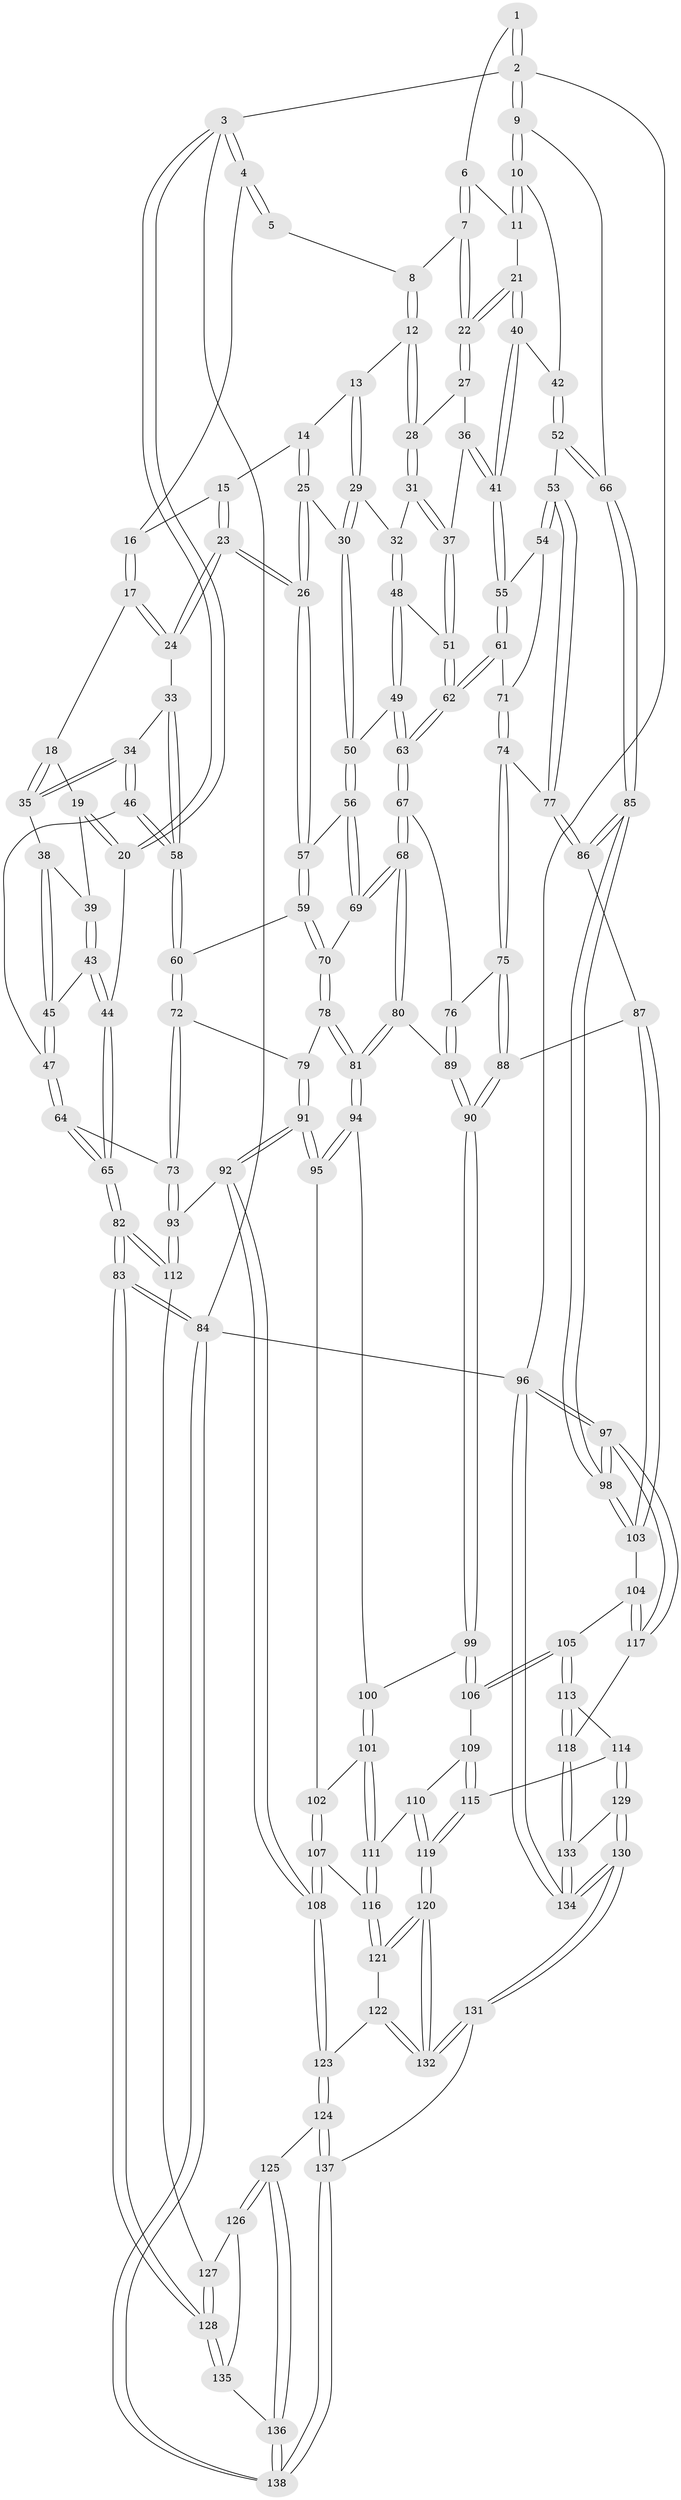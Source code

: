 // Generated by graph-tools (version 1.1) at 2025/38/03/09/25 02:38:52]
// undirected, 138 vertices, 342 edges
graph export_dot {
graph [start="1"]
  node [color=gray90,style=filled];
  1 [pos="+0.8929460335728778+0"];
  2 [pos="+1+0"];
  3 [pos="+0+0"];
  4 [pos="+0.2581188531518335+0"];
  5 [pos="+0.6421519851973361+0"];
  6 [pos="+0.8874642000215532+0"];
  7 [pos="+0.7610448245335525+0.07381576694563302"];
  8 [pos="+0.649042845121826+0"];
  9 [pos="+1+0.2017648981879489"];
  10 [pos="+1+0.17330508284852345"];
  11 [pos="+0.9109067907341396+0.045898768407530724"];
  12 [pos="+0.6139448990874488+0.051639624456674416"];
  13 [pos="+0.40608463233469944+0.025724427661150233"];
  14 [pos="+0.3355220882800134+0"];
  15 [pos="+0.33547309034295153+0"];
  16 [pos="+0.25881453342650584+0"];
  17 [pos="+0.18667299026588044+0"];
  18 [pos="+0.17900749062226962+0.010286690599430185"];
  19 [pos="+0+0.12243788360921604"];
  20 [pos="+0+0.1633725715019581"];
  21 [pos="+0.8150691859571862+0.14746214964495663"];
  22 [pos="+0.7944327541858301+0.13314250691034682"];
  23 [pos="+0.31046880475304656+0.22965900766588895"];
  24 [pos="+0.2828705768869072+0.2237649785776101"];
  25 [pos="+0.3568388077437941+0.2234150052846945"];
  26 [pos="+0.31886305680884225+0.23369153170866322"];
  27 [pos="+0.6868904262662134+0.1482767302444081"];
  28 [pos="+0.6053334292126957+0.09908763961605038"];
  29 [pos="+0.4706327880702436+0.17293833946416584"];
  30 [pos="+0.40977484075873427+0.21598143098650008"];
  31 [pos="+0.5348536717214878+0.18325449898865914"];
  32 [pos="+0.5008056423385043+0.18036050094646197"];
  33 [pos="+0.21575313218275738+0.2479409198432002"];
  34 [pos="+0.19963613503469485+0.24609681746248296"];
  35 [pos="+0.128615141390891+0.19379260162158296"];
  36 [pos="+0.6770407159447825+0.193416752434052"];
  37 [pos="+0.5867201366253335+0.25041995019658425"];
  38 [pos="+0.12186259941269079+0.19684369564022627"];
  39 [pos="+0.10901546991729053+0.19501407810161397"];
  40 [pos="+0.825155230906417+0.1892116874290154"];
  41 [pos="+0.763871773832119+0.2685196432203735"];
  42 [pos="+0.8623016294284633+0.20648898178097952"];
  43 [pos="+0+0.2449351424187425"];
  44 [pos="+0+0.17044419630345287"];
  45 [pos="+0.07106343254124549+0.30936187643838425"];
  46 [pos="+0.11397573294995554+0.3721616165140075"];
  47 [pos="+0.09344915622754925+0.37421284539608346"];
  48 [pos="+0.4798237951660768+0.3135456069379111"];
  49 [pos="+0.460972422622098+0.3519761088063083"];
  50 [pos="+0.43736656228788734+0.35790932627672967"];
  51 [pos="+0.5892491519576292+0.25704087181313207"];
  52 [pos="+0.9542142158721154+0.3962764509116889"];
  53 [pos="+0.9399960239300129+0.40413934706553434"];
  54 [pos="+0.8966267906827454+0.379980051437451"];
  55 [pos="+0.7596731717231732+0.27790768362188006"];
  56 [pos="+0.41946674706689613+0.37734639037880346"];
  57 [pos="+0.3242925283443057+0.36470626670774936"];
  58 [pos="+0.24290330982806393+0.41095119691521165"];
  59 [pos="+0.2807811794353729+0.4001530748743163"];
  60 [pos="+0.2432574124269878+0.411202725667725"];
  61 [pos="+0.6816513864505381+0.35333456103751165"];
  62 [pos="+0.6353264841123291+0.35096406504342315"];
  63 [pos="+0.612591274595834+0.3716748000021542"];
  64 [pos="+0+0.5510402212597558"];
  65 [pos="+0+0.5508280530787619"];
  66 [pos="+1+0.36057026995639546"];
  67 [pos="+0.5756926408296762+0.45577527543967944"];
  68 [pos="+0.49323504825545084+0.521640955210037"];
  69 [pos="+0.42276813966188026+0.39026731559696287"];
  70 [pos="+0.3572058967864241+0.48363375120993424"];
  71 [pos="+0.6879016195467584+0.3607954263070509"];
  72 [pos="+0.22551980554593998+0.511721383954619"];
  73 [pos="+0.026808173753589893+0.596087813224561"];
  74 [pos="+0.7255210346629825+0.4156388983549328"];
  75 [pos="+0.7362488422201259+0.5158186310661256"];
  76 [pos="+0.6379203095768846+0.5143086101511671"];
  77 [pos="+0.9103293878974854+0.4385360873530932"];
  78 [pos="+0.3756337257104236+0.5374797157841513"];
  79 [pos="+0.24713729513166224+0.5312902832053644"];
  80 [pos="+0.49071971083631516+0.5279403683426727"];
  81 [pos="+0.4364638304365842+0.5819396181240807"];
  82 [pos="+0+0.9742549125224722"];
  83 [pos="+0+1"];
  84 [pos="+0+1"];
  85 [pos="+1+0.6722151008677195"];
  86 [pos="+0.8832358808042003+0.5144592336042849"];
  87 [pos="+0.8369700005282269+0.5864308200794522"];
  88 [pos="+0.764861816484549+0.5622347057023491"];
  89 [pos="+0.630795181029378+0.6136131566580044"];
  90 [pos="+0.6465683055005406+0.6361698700881799"];
  91 [pos="+0.2806332796492568+0.6889939995788428"];
  92 [pos="+0.24308231625325863+0.7434795661753844"];
  93 [pos="+0.14766474351088496+0.7378650372004885"];
  94 [pos="+0.43629755392108516+0.5828976564321853"];
  95 [pos="+0.41981292623992034+0.6109218353462144"];
  96 [pos="+1+1"];
  97 [pos="+1+0.899500129499059"];
  98 [pos="+1+0.7429578050071637"];
  99 [pos="+0.6418501252418453+0.660018651787288"];
  100 [pos="+0.5245259371024801+0.6543674519092267"];
  101 [pos="+0.5331855706372516+0.7460702177986385"];
  102 [pos="+0.4380843358621676+0.6825775856964662"];
  103 [pos="+0.8704167373396374+0.6760255700291695"];
  104 [pos="+0.8287561013466439+0.7299783424659102"];
  105 [pos="+0.8184915757884729+0.7382456498811129"];
  106 [pos="+0.648530405848679+0.6992444700423684"];
  107 [pos="+0.41886141789244363+0.7965811952542646"];
  108 [pos="+0.3292198773992145+0.8480012442772532"];
  109 [pos="+0.6467319163959008+0.7024679991784317"];
  110 [pos="+0.5585872411247179+0.7732814476135279"];
  111 [pos="+0.5494276183813471+0.7738882712528291"];
  112 [pos="+0.14208582304524123+0.7483215249133172"];
  113 [pos="+0.8012328462918262+0.7837211410808852"];
  114 [pos="+0.768717160802802+0.8307415589589052"];
  115 [pos="+0.6914601299958046+0.8377937815348875"];
  116 [pos="+0.5150030422347129+0.8004889117076333"];
  117 [pos="+0.9339043028050021+0.8636314179583021"];
  118 [pos="+0.8870284692216235+0.8829235816836644"];
  119 [pos="+0.6432827083640676+0.8740815573360909"];
  120 [pos="+0.603081060051831+1"];
  121 [pos="+0.5173114107390075+0.8807967566239853"];
  122 [pos="+0.4203247273536321+0.8930310163647105"];
  123 [pos="+0.3306868024997213+0.867067301931822"];
  124 [pos="+0.3224031293049796+0.8992776650545709"];
  125 [pos="+0.19471725043080368+0.9310831041237695"];
  126 [pos="+0.12372041584202982+0.8640761991793835"];
  127 [pos="+0.1246619974920433+0.7979090675710918"];
  128 [pos="+0+1"];
  129 [pos="+0.7934452362073136+0.9340841131449839"];
  130 [pos="+0.6969951165971656+1"];
  131 [pos="+0.6256411211605851+1"];
  132 [pos="+0.6056356170514215+1"];
  133 [pos="+0.8686962871512797+0.9069150451682576"];
  134 [pos="+1+1"];
  135 [pos="+0.1014839081403539+0.9022358191069821"];
  136 [pos="+0.13334780394843487+1"];
  137 [pos="+0.36332254307445333+1"];
  138 [pos="+0.07389359815929339+1"];
  1 -- 2;
  1 -- 2;
  1 -- 6;
  2 -- 3;
  2 -- 9;
  2 -- 9;
  2 -- 96;
  3 -- 4;
  3 -- 4;
  3 -- 20;
  3 -- 20;
  3 -- 84;
  4 -- 5;
  4 -- 5;
  4 -- 16;
  5 -- 8;
  6 -- 7;
  6 -- 7;
  6 -- 11;
  7 -- 8;
  7 -- 22;
  7 -- 22;
  8 -- 12;
  8 -- 12;
  9 -- 10;
  9 -- 10;
  9 -- 66;
  10 -- 11;
  10 -- 11;
  10 -- 42;
  11 -- 21;
  12 -- 13;
  12 -- 28;
  12 -- 28;
  13 -- 14;
  13 -- 29;
  13 -- 29;
  14 -- 15;
  14 -- 25;
  14 -- 25;
  15 -- 16;
  15 -- 23;
  15 -- 23;
  16 -- 17;
  16 -- 17;
  17 -- 18;
  17 -- 24;
  17 -- 24;
  18 -- 19;
  18 -- 35;
  18 -- 35;
  19 -- 20;
  19 -- 20;
  19 -- 39;
  20 -- 44;
  21 -- 22;
  21 -- 22;
  21 -- 40;
  21 -- 40;
  22 -- 27;
  22 -- 27;
  23 -- 24;
  23 -- 24;
  23 -- 26;
  23 -- 26;
  24 -- 33;
  25 -- 26;
  25 -- 26;
  25 -- 30;
  26 -- 57;
  26 -- 57;
  27 -- 28;
  27 -- 36;
  28 -- 31;
  28 -- 31;
  29 -- 30;
  29 -- 30;
  29 -- 32;
  30 -- 50;
  30 -- 50;
  31 -- 32;
  31 -- 37;
  31 -- 37;
  32 -- 48;
  32 -- 48;
  33 -- 34;
  33 -- 58;
  33 -- 58;
  34 -- 35;
  34 -- 35;
  34 -- 46;
  34 -- 46;
  35 -- 38;
  36 -- 37;
  36 -- 41;
  36 -- 41;
  37 -- 51;
  37 -- 51;
  38 -- 39;
  38 -- 45;
  38 -- 45;
  39 -- 43;
  39 -- 43;
  40 -- 41;
  40 -- 41;
  40 -- 42;
  41 -- 55;
  41 -- 55;
  42 -- 52;
  42 -- 52;
  43 -- 44;
  43 -- 44;
  43 -- 45;
  44 -- 65;
  44 -- 65;
  45 -- 47;
  45 -- 47;
  46 -- 47;
  46 -- 58;
  46 -- 58;
  47 -- 64;
  47 -- 64;
  48 -- 49;
  48 -- 49;
  48 -- 51;
  49 -- 50;
  49 -- 63;
  49 -- 63;
  50 -- 56;
  50 -- 56;
  51 -- 62;
  51 -- 62;
  52 -- 53;
  52 -- 66;
  52 -- 66;
  53 -- 54;
  53 -- 54;
  53 -- 77;
  53 -- 77;
  54 -- 55;
  54 -- 71;
  55 -- 61;
  55 -- 61;
  56 -- 57;
  56 -- 69;
  56 -- 69;
  57 -- 59;
  57 -- 59;
  58 -- 60;
  58 -- 60;
  59 -- 60;
  59 -- 70;
  59 -- 70;
  60 -- 72;
  60 -- 72;
  61 -- 62;
  61 -- 62;
  61 -- 71;
  62 -- 63;
  62 -- 63;
  63 -- 67;
  63 -- 67;
  64 -- 65;
  64 -- 65;
  64 -- 73;
  65 -- 82;
  65 -- 82;
  66 -- 85;
  66 -- 85;
  67 -- 68;
  67 -- 68;
  67 -- 76;
  68 -- 69;
  68 -- 69;
  68 -- 80;
  68 -- 80;
  69 -- 70;
  70 -- 78;
  70 -- 78;
  71 -- 74;
  71 -- 74;
  72 -- 73;
  72 -- 73;
  72 -- 79;
  73 -- 93;
  73 -- 93;
  74 -- 75;
  74 -- 75;
  74 -- 77;
  75 -- 76;
  75 -- 88;
  75 -- 88;
  76 -- 89;
  76 -- 89;
  77 -- 86;
  77 -- 86;
  78 -- 79;
  78 -- 81;
  78 -- 81;
  79 -- 91;
  79 -- 91;
  80 -- 81;
  80 -- 81;
  80 -- 89;
  81 -- 94;
  81 -- 94;
  82 -- 83;
  82 -- 83;
  82 -- 112;
  82 -- 112;
  83 -- 84;
  83 -- 84;
  83 -- 128;
  83 -- 128;
  84 -- 138;
  84 -- 138;
  84 -- 96;
  85 -- 86;
  85 -- 86;
  85 -- 98;
  85 -- 98;
  86 -- 87;
  87 -- 88;
  87 -- 103;
  87 -- 103;
  88 -- 90;
  88 -- 90;
  89 -- 90;
  89 -- 90;
  90 -- 99;
  90 -- 99;
  91 -- 92;
  91 -- 92;
  91 -- 95;
  91 -- 95;
  92 -- 93;
  92 -- 108;
  92 -- 108;
  93 -- 112;
  93 -- 112;
  94 -- 95;
  94 -- 95;
  94 -- 100;
  95 -- 102;
  96 -- 97;
  96 -- 97;
  96 -- 134;
  96 -- 134;
  97 -- 98;
  97 -- 98;
  97 -- 117;
  97 -- 117;
  98 -- 103;
  98 -- 103;
  99 -- 100;
  99 -- 106;
  99 -- 106;
  100 -- 101;
  100 -- 101;
  101 -- 102;
  101 -- 111;
  101 -- 111;
  102 -- 107;
  102 -- 107;
  103 -- 104;
  104 -- 105;
  104 -- 117;
  104 -- 117;
  105 -- 106;
  105 -- 106;
  105 -- 113;
  105 -- 113;
  106 -- 109;
  107 -- 108;
  107 -- 108;
  107 -- 116;
  108 -- 123;
  108 -- 123;
  109 -- 110;
  109 -- 115;
  109 -- 115;
  110 -- 111;
  110 -- 119;
  110 -- 119;
  111 -- 116;
  111 -- 116;
  112 -- 127;
  113 -- 114;
  113 -- 118;
  113 -- 118;
  114 -- 115;
  114 -- 129;
  114 -- 129;
  115 -- 119;
  115 -- 119;
  116 -- 121;
  116 -- 121;
  117 -- 118;
  118 -- 133;
  118 -- 133;
  119 -- 120;
  119 -- 120;
  120 -- 121;
  120 -- 121;
  120 -- 132;
  120 -- 132;
  121 -- 122;
  122 -- 123;
  122 -- 132;
  122 -- 132;
  123 -- 124;
  123 -- 124;
  124 -- 125;
  124 -- 137;
  124 -- 137;
  125 -- 126;
  125 -- 126;
  125 -- 136;
  125 -- 136;
  126 -- 127;
  126 -- 135;
  127 -- 128;
  127 -- 128;
  128 -- 135;
  128 -- 135;
  129 -- 130;
  129 -- 130;
  129 -- 133;
  130 -- 131;
  130 -- 131;
  130 -- 134;
  130 -- 134;
  131 -- 132;
  131 -- 132;
  131 -- 137;
  133 -- 134;
  133 -- 134;
  135 -- 136;
  136 -- 138;
  136 -- 138;
  137 -- 138;
  137 -- 138;
}
